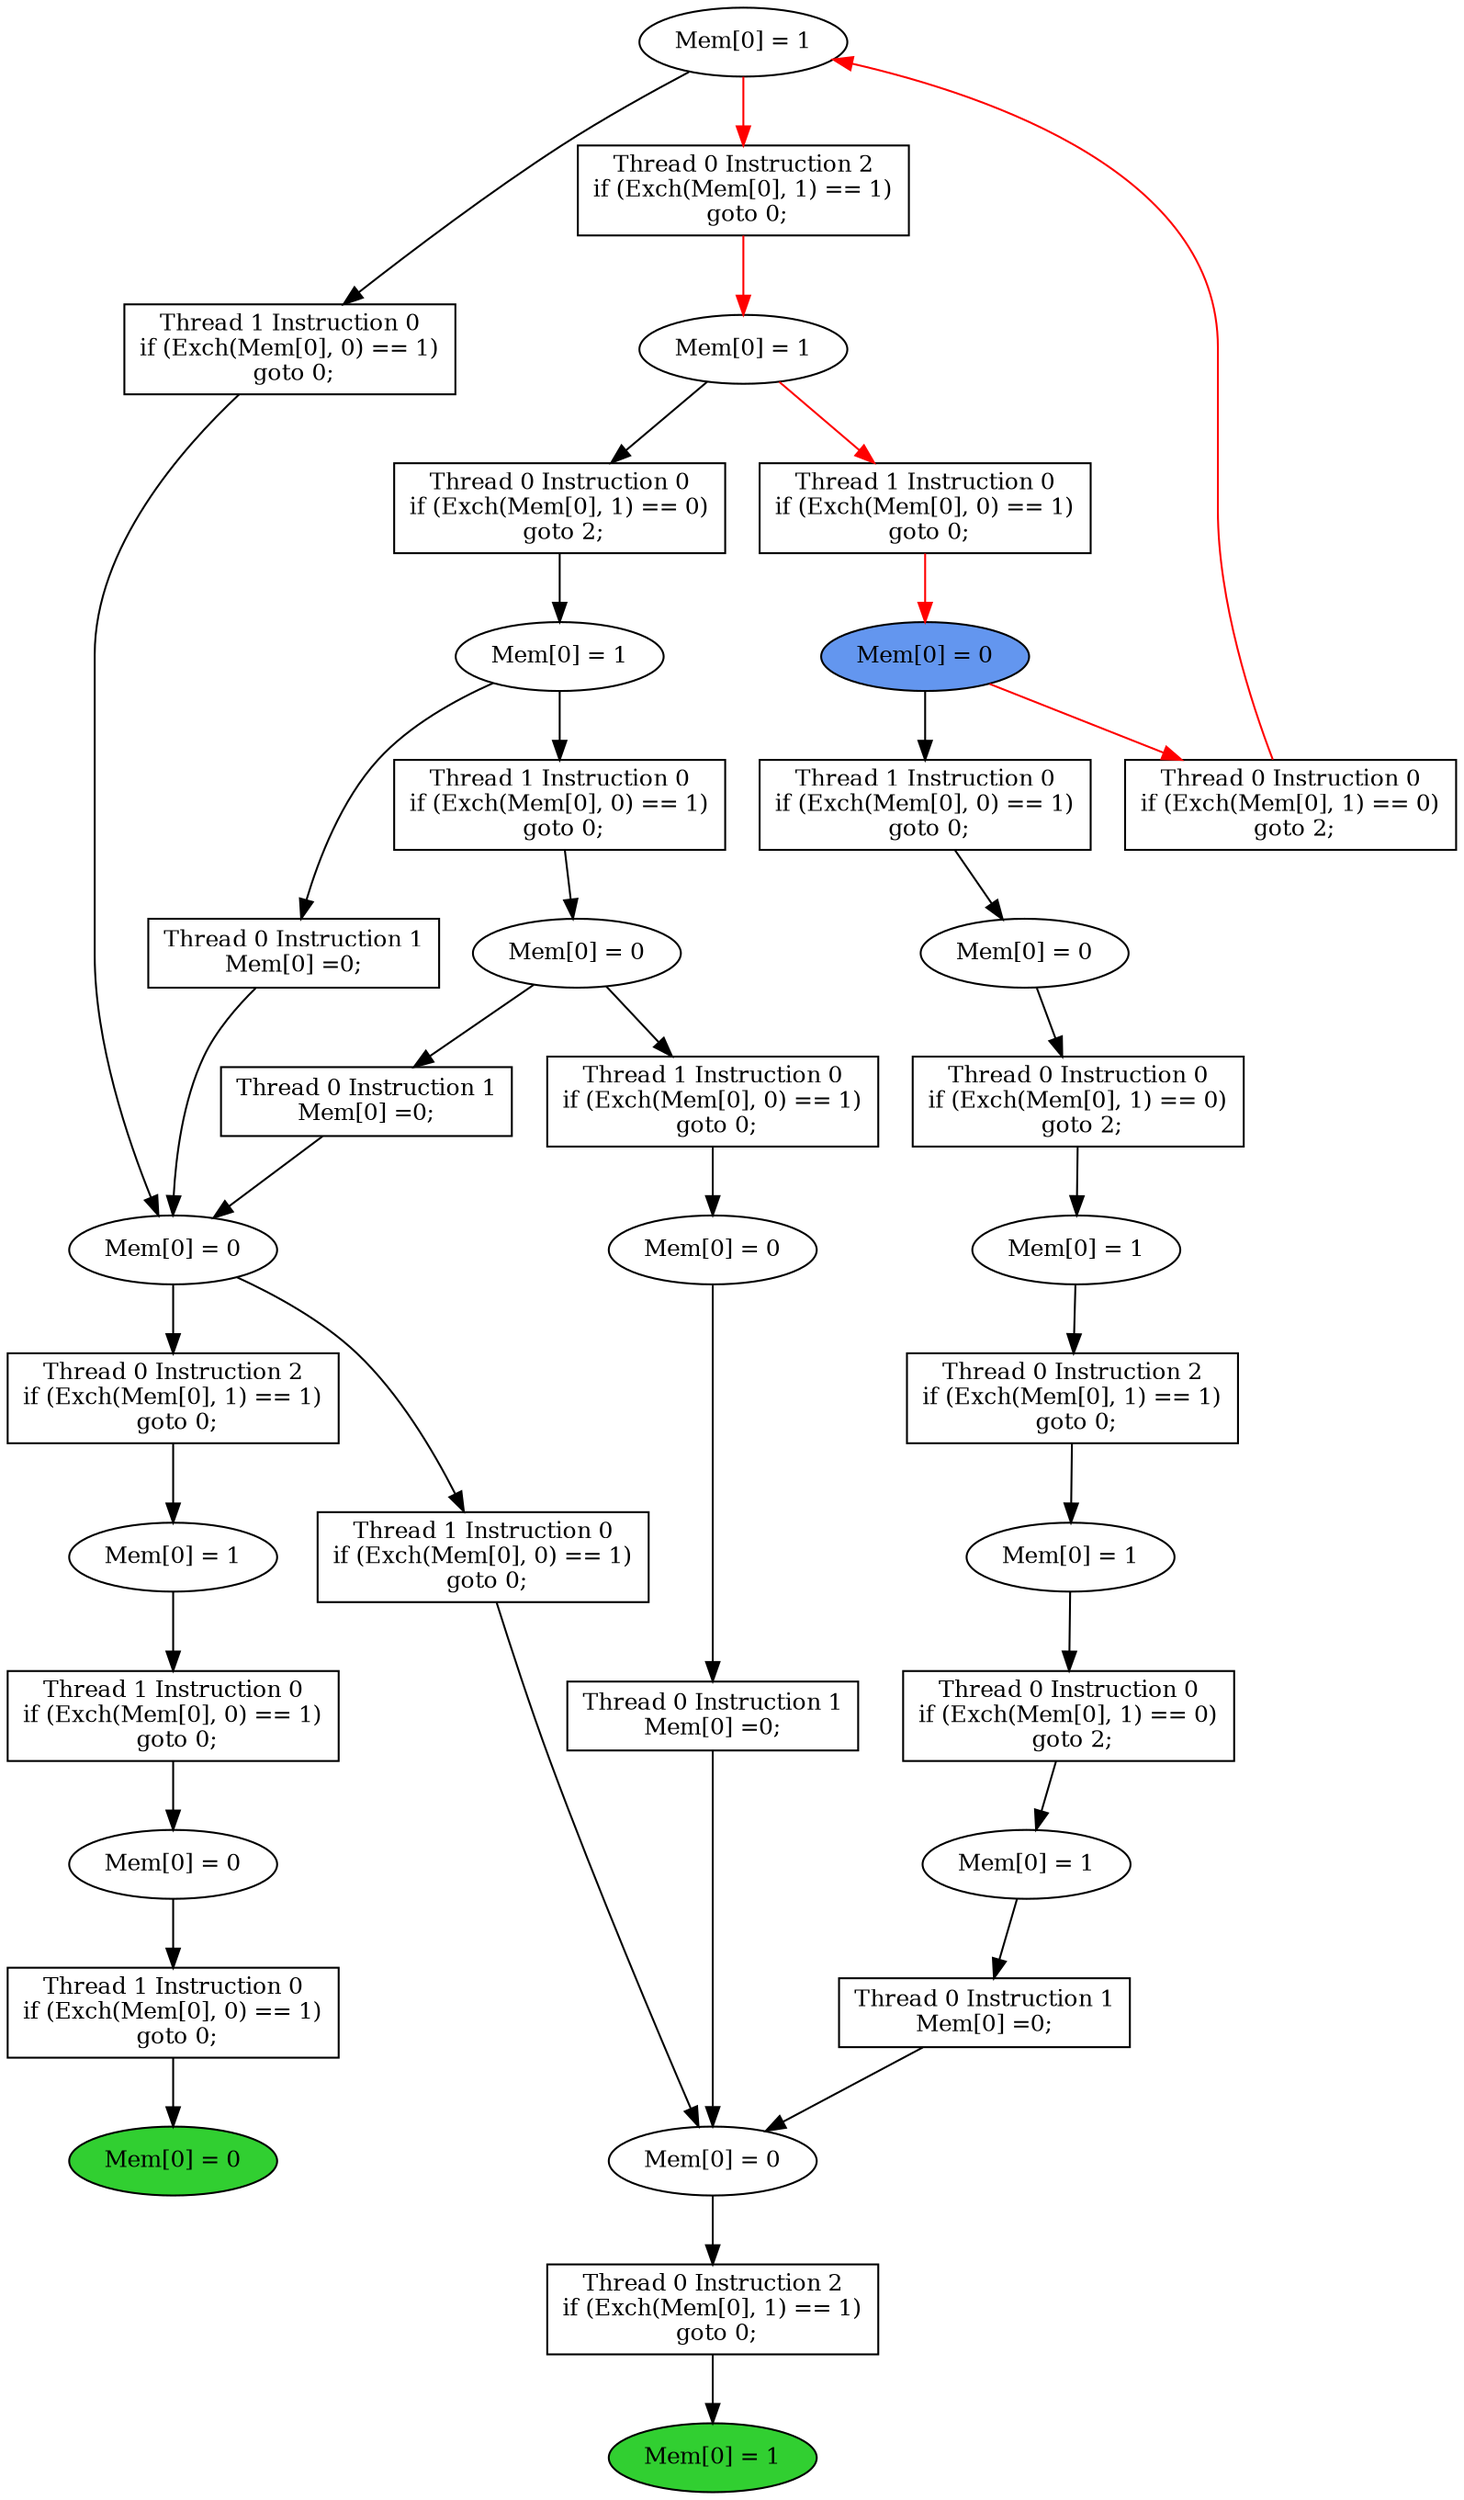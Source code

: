 digraph "graph" {
graph [fontsize=12]
node [fontsize=12]
edge [fontsize=12]
rankdir=TB;
"N16" -> "N15" [uuid = "<A0, END1>", color = "#000000", fontcolor = "#ffffff", style = "solid", label = "", dir = "forward", weight = "1"]
"N25" -> "N24" [uuid = "<A1, S4>", color = "#000000", fontcolor = "#ffffff", style = "solid", label = "", dir = "forward", weight = "1"]
"N30" -> "N17" [uuid = "<A2, S7>", color = "#000000", fontcolor = "#ffffff", style = "solid", label = "", dir = "forward", weight = "1"]
"N29" -> "N28" [uuid = "<A3, S6>", color = "#000000", fontcolor = "#ffffff", style = "solid", label = "", dir = "forward", weight = "1"]
"N34" -> "N33" [uuid = "<A4, S5>", color = "#000000", fontcolor = "#ffffff", style = "solid", label = "", dir = "forward", weight = "1"]
"N12" -> "N11" [uuid = "<A5, S1>", color = "#000000", fontcolor = "#ffffff", style = "solid", label = "", dir = "forward", weight = "1"]
"N38" -> "N31" [uuid = "<A6, S0>", color = "#000000", fontcolor = "#ffffff", style = "solid", label = "", dir = "forward", weight = "1"]
"N21" -> "N17" [uuid = "<A7, S7>", color = "#000000", fontcolor = "#ffffff", style = "solid", label = "", dir = "forward", weight = "1"]
"N18" -> "N17" [uuid = "<A8, S7>", color = "#000000", fontcolor = "#ffffff", style = "solid", label = "", dir = "forward", weight = "1"]
"N35" -> "N31" [uuid = "<A9, S0>", color = "#000000", fontcolor = "#ffffff", style = "solid", label = "", dir = "forward", weight = "1"]
"N32" -> "N31" [uuid = "<A10, S0>", color = "#000000", fontcolor = "#ffffff", style = "solid", label = "", dir = "forward", weight = "1"]
"N44" -> "N43" [uuid = "<A11, START>", color = "#ff0000", fontcolor = "#ffffff", style = "solid", label = "", dir = "forward", weight = "1"]
"N14" -> "N13" [uuid = "<A12, S3>", color = "#000000", fontcolor = "#ffffff", style = "solid", label = "", dir = "forward", weight = "1"]
"N46" -> "N45" [uuid = "<A13, S2>", color = "#ff0000", fontcolor = "#ffffff", style = "solid", label = "", dir = "forward", weight = "1"]
"N27" -> "N26" [uuid = "<A14, S12>", color = "#000000", fontcolor = "#ffffff", style = "solid", label = "", dir = "forward", weight = "1"]
"N23" -> "N22" [uuid = "<A15, S11>", color = "#000000", fontcolor = "#ffffff", style = "solid", label = "", dir = "forward", weight = "1"]
"N47" -> "N42" [uuid = "<A16, S10>", color = "#ff0000", fontcolor = "#ffffff", style = "solid", label = "", dir = "back", weight = "1"]
"N37" -> "N36" [uuid = "<A17, S9>", color = "#000000", fontcolor = "#ffffff", style = "solid", label = "", dir = "forward", weight = "1"]
"N10" -> "N9" [uuid = "<A18, END0>", color = "#000000", fontcolor = "#ffffff", style = "solid", label = "", dir = "forward", weight = "1"]
"N20" -> "N19" [uuid = "<A19, S8>", color = "#000000", fontcolor = "#ffffff", style = "solid", label = "", dir = "forward", weight = "1"]
"N17" -> "N16" [uuid = "<A0, S7>", color = "#000000", fontcolor = "#ffffff", style = "solid", label = "", dir = "forward", weight = "1"]
"N26" -> "N25" [uuid = "<A1, S12>", color = "#000000", fontcolor = "#ffffff", style = "solid", label = "", dir = "forward", weight = "1"]
"N31" -> "N30" [uuid = "<A2, S0>", color = "#000000", fontcolor = "#ffffff", style = "solid", label = "", dir = "forward", weight = "1"]
"N43" -> "N29" [uuid = "<A3, START>", color = "#000000", fontcolor = "#ffffff", style = "solid", label = "", dir = "forward", weight = "1"]
"N36" -> "N34" [uuid = "<A4, S9>", color = "#000000", fontcolor = "#ffffff", style = "solid", label = "", dir = "forward", weight = "1"]
"N13" -> "N12" [uuid = "<A5, S3>", color = "#000000", fontcolor = "#ffffff", style = "solid", label = "", dir = "forward", weight = "1"]
"N47" -> "N38" [uuid = "<A6, S10>", color = "#000000", fontcolor = "#ffffff", style = "solid", label = "", dir = "forward", weight = "1"]
"N22" -> "N21" [uuid = "<A7, S11>", color = "#000000", fontcolor = "#ffffff", style = "solid", label = "", dir = "forward", weight = "1"]
"N19" -> "N18" [uuid = "<A8, S8>", color = "#000000", fontcolor = "#ffffff", style = "solid", label = "", dir = "forward", weight = "1"]
"N36" -> "N35" [uuid = "<A9, S9>", color = "#000000", fontcolor = "#ffffff", style = "solid", label = "", dir = "forward", weight = "1"]
"N33" -> "N32" [uuid = "<A10, S5>", color = "#000000", fontcolor = "#ffffff", style = "solid", label = "", dir = "forward", weight = "1"]
"N45" -> "N44" [uuid = "<A11, S2>", color = "#ff0000", fontcolor = "#ffffff", style = "solid", label = "", dir = "forward", weight = "1"]
"N31" -> "N14" [uuid = "<A12, S0>", color = "#000000", fontcolor = "#ffffff", style = "solid", label = "", dir = "forward", weight = "1"]
"N47" -> "N46" [uuid = "<A13, S10>", color = "#ff0000", fontcolor = "#ffffff", style = "solid", label = "", dir = "forward", weight = "1"]
"N28" -> "N27" [uuid = "<A14, S6>", color = "#000000", fontcolor = "#ffffff", style = "solid", label = "", dir = "forward", weight = "1"]
"N24" -> "N23" [uuid = "<A15, S4>", color = "#000000", fontcolor = "#ffffff", style = "solid", label = "", dir = "forward", weight = "1"]
"N43" -> "N42" [uuid = "<A16, START>", color = "#ff0000", fontcolor = "#ffffff", style = "solid", label = "", dir = "forward", weight = "1"]
"N45" -> "N37" [uuid = "<A17, S2>", color = "#000000", fontcolor = "#ffffff", style = "solid", label = "", dir = "forward", weight = "1"]
"N11" -> "N10" [uuid = "<A18, S1>", color = "#000000", fontcolor = "#ffffff", style = "solid", label = "", dir = "forward", weight = "1"]
"N33" -> "N20" [uuid = "<A19, S5>", color = "#000000", fontcolor = "#ffffff", style = "solid", label = "", dir = "forward", weight = "1"]
"N9" [uuid="END0", label="Mem[0] = 0", fillcolor = "#31cf31", fontcolor = "#000000", shape = "ellipse", style = "filled, solid"]
"N10" [uuid="A18", label="Thread 1 Instruction 0
if (Exch(Mem[0], 0) == 1)
 goto 0;", fillcolor = "#ffffff", fontcolor = "#000000", shape = "box", style = "filled, solid"]
"N11" [uuid="S1", label="Mem[0] = 0", fillcolor = "#ffffff", fontcolor = "#000000", shape = "ellipse", style = "filled, solid"]
"N12" [uuid="A5", label="Thread 1 Instruction 0
if (Exch(Mem[0], 0) == 1)
 goto 0;", fillcolor = "#ffffff", fontcolor = "#000000", shape = "box", style = "filled, solid"]
"N13" [uuid="S3", label="Mem[0] = 1", fillcolor = "#ffffff", fontcolor = "#000000", shape = "ellipse", style = "filled, solid"]
"N14" [uuid="A12", label="Thread 0 Instruction 2
if (Exch(Mem[0], 1) == 1)
 goto 0;", fillcolor = "#ffffff", fontcolor = "#000000", shape = "box", style = "filled, solid"]
"N15" [uuid="END1", label="Mem[0] = 1", fillcolor = "#31cf31", fontcolor = "#000000", shape = "ellipse", style = "filled, solid"]
"N16" [uuid="A0", label="Thread 0 Instruction 2
if (Exch(Mem[0], 1) == 1)
 goto 0;", fillcolor = "#ffffff", fontcolor = "#000000", shape = "box", style = "filled, solid"]
"N17" [uuid="S7", label="Mem[0] = 0", fillcolor = "#ffffff", fontcolor = "#000000", shape = "ellipse", style = "filled, solid"]
"N18" [uuid="A8", label="Thread 0 Instruction 1
Mem[0] =0;", fillcolor = "#ffffff", fontcolor = "#000000", shape = "box", style = "filled, solid"]
"N19" [uuid="S8", label="Mem[0] = 0", fillcolor = "#ffffff", fontcolor = "#000000", shape = "ellipse", style = "filled, solid"]
"N20" [uuid="A19", label="Thread 1 Instruction 0
if (Exch(Mem[0], 0) == 1)
 goto 0;", fillcolor = "#ffffff", fontcolor = "#000000", shape = "box", style = "filled, solid"]
"N21" [uuid="A7", label="Thread 0 Instruction 1
Mem[0] =0;", fillcolor = "#ffffff", fontcolor = "#000000", shape = "box", style = "filled, solid"]
"N22" [uuid="S11", label="Mem[0] = 1", fillcolor = "#ffffff", fontcolor = "#000000", shape = "ellipse", style = "filled, solid"]
"N23" [uuid="A15", label="Thread 0 Instruction 0
if (Exch(Mem[0], 1) == 0)
 goto 2;", fillcolor = "#ffffff", fontcolor = "#000000", shape = "box", style = "filled, solid"]
"N24" [uuid="S4", label="Mem[0] = 1", fillcolor = "#ffffff", fontcolor = "#000000", shape = "ellipse", style = "filled, solid"]
"N25" [uuid="A1", label="Thread 0 Instruction 2
if (Exch(Mem[0], 1) == 1)
 goto 0;", fillcolor = "#ffffff", fontcolor = "#000000", shape = "box", style = "filled, solid"]
"N26" [uuid="S12", label="Mem[0] = 1", fillcolor = "#ffffff", fontcolor = "#000000", shape = "ellipse", style = "filled, solid"]
"N27" [uuid="A14", label="Thread 0 Instruction 0
if (Exch(Mem[0], 1) == 0)
 goto 2;", fillcolor = "#ffffff", fontcolor = "#000000", shape = "box", style = "filled, solid"]
"N28" [uuid="S6", label="Mem[0] = 0", fillcolor = "#ffffff", fontcolor = "#000000", shape = "ellipse", style = "filled, solid"]
"N29" [uuid="A3", label="Thread 1 Instruction 0
if (Exch(Mem[0], 0) == 1)
 goto 0;", fillcolor = "#ffffff", fontcolor = "#000000", shape = "box", style = "filled, solid"]
"N30" [uuid="A2", label="Thread 1 Instruction 0
if (Exch(Mem[0], 0) == 1)
 goto 0;", fillcolor = "#ffffff", fontcolor = "#000000", shape = "box", style = "filled, solid"]
"N31" [uuid="S0", label="Mem[0] = 0", fillcolor = "#ffffff", fontcolor = "#000000", shape = "ellipse", style = "filled, solid"]
"N32" [uuid="A10", label="Thread 0 Instruction 1
Mem[0] =0;", fillcolor = "#ffffff", fontcolor = "#000000", shape = "box", style = "filled, solid"]
"N33" [uuid="S5", label="Mem[0] = 0", fillcolor = "#ffffff", fontcolor = "#000000", shape = "ellipse", style = "filled, solid"]
"N34" [uuid="A4", label="Thread 1 Instruction 0
if (Exch(Mem[0], 0) == 1)
 goto 0;", fillcolor = "#ffffff", fontcolor = "#000000", shape = "box", style = "filled, solid"]
"N35" [uuid="A9", label="Thread 0 Instruction 1
Mem[0] =0;", fillcolor = "#ffffff", fontcolor = "#000000", shape = "box", style = "filled, solid"]
"N36" [uuid="S9", label="Mem[0] = 1", fillcolor = "#ffffff", fontcolor = "#000000", shape = "ellipse", style = "filled, solid"]
"N37" [uuid="A17", label="Thread 0 Instruction 0
if (Exch(Mem[0], 1) == 0)
 goto 2;", fillcolor = "#ffffff", fontcolor = "#000000", shape = "box", style = "filled, solid"]
"N38" [uuid="A6", label="Thread 1 Instruction 0
if (Exch(Mem[0], 0) == 1)
 goto 0;", fillcolor = "#ffffff", fontcolor = "#000000", shape = "box", style = "filled, solid"]
"N42" [uuid="A16", label="Thread 0 Instruction 0
if (Exch(Mem[0], 1) == 0)
 goto 2;", fillcolor = "#ffffff", fontcolor = "#000000", shape = "box", style = "filled, solid"]
"N43" [uuid="START", label="Mem[0] = 0", fillcolor = "#6396ef", fontcolor = "#000000", shape = "ellipse", style = "filled, solid"]
"N44" [uuid="A11", label="Thread 1 Instruction 0
if (Exch(Mem[0], 0) == 1)
 goto 0;", fillcolor = "#ffffff", fontcolor = "#000000", shape = "box", style = "filled, solid"]
"N45" [uuid="S2", label="Mem[0] = 1", fillcolor = "#ffffff", fontcolor = "#000000", shape = "ellipse", style = "filled, solid"]
"N46" [uuid="A13", label="Thread 0 Instruction 2
if (Exch(Mem[0], 1) == 1)
 goto 0;", fillcolor = "#ffffff", fontcolor = "#000000", shape = "box", style = "filled, solid"]
"N47" [uuid="S10", label="Mem[0] = 1", fillcolor = "#ffffff", fontcolor = "#000000", shape = "ellipse", style = "filled, solid"]
}
